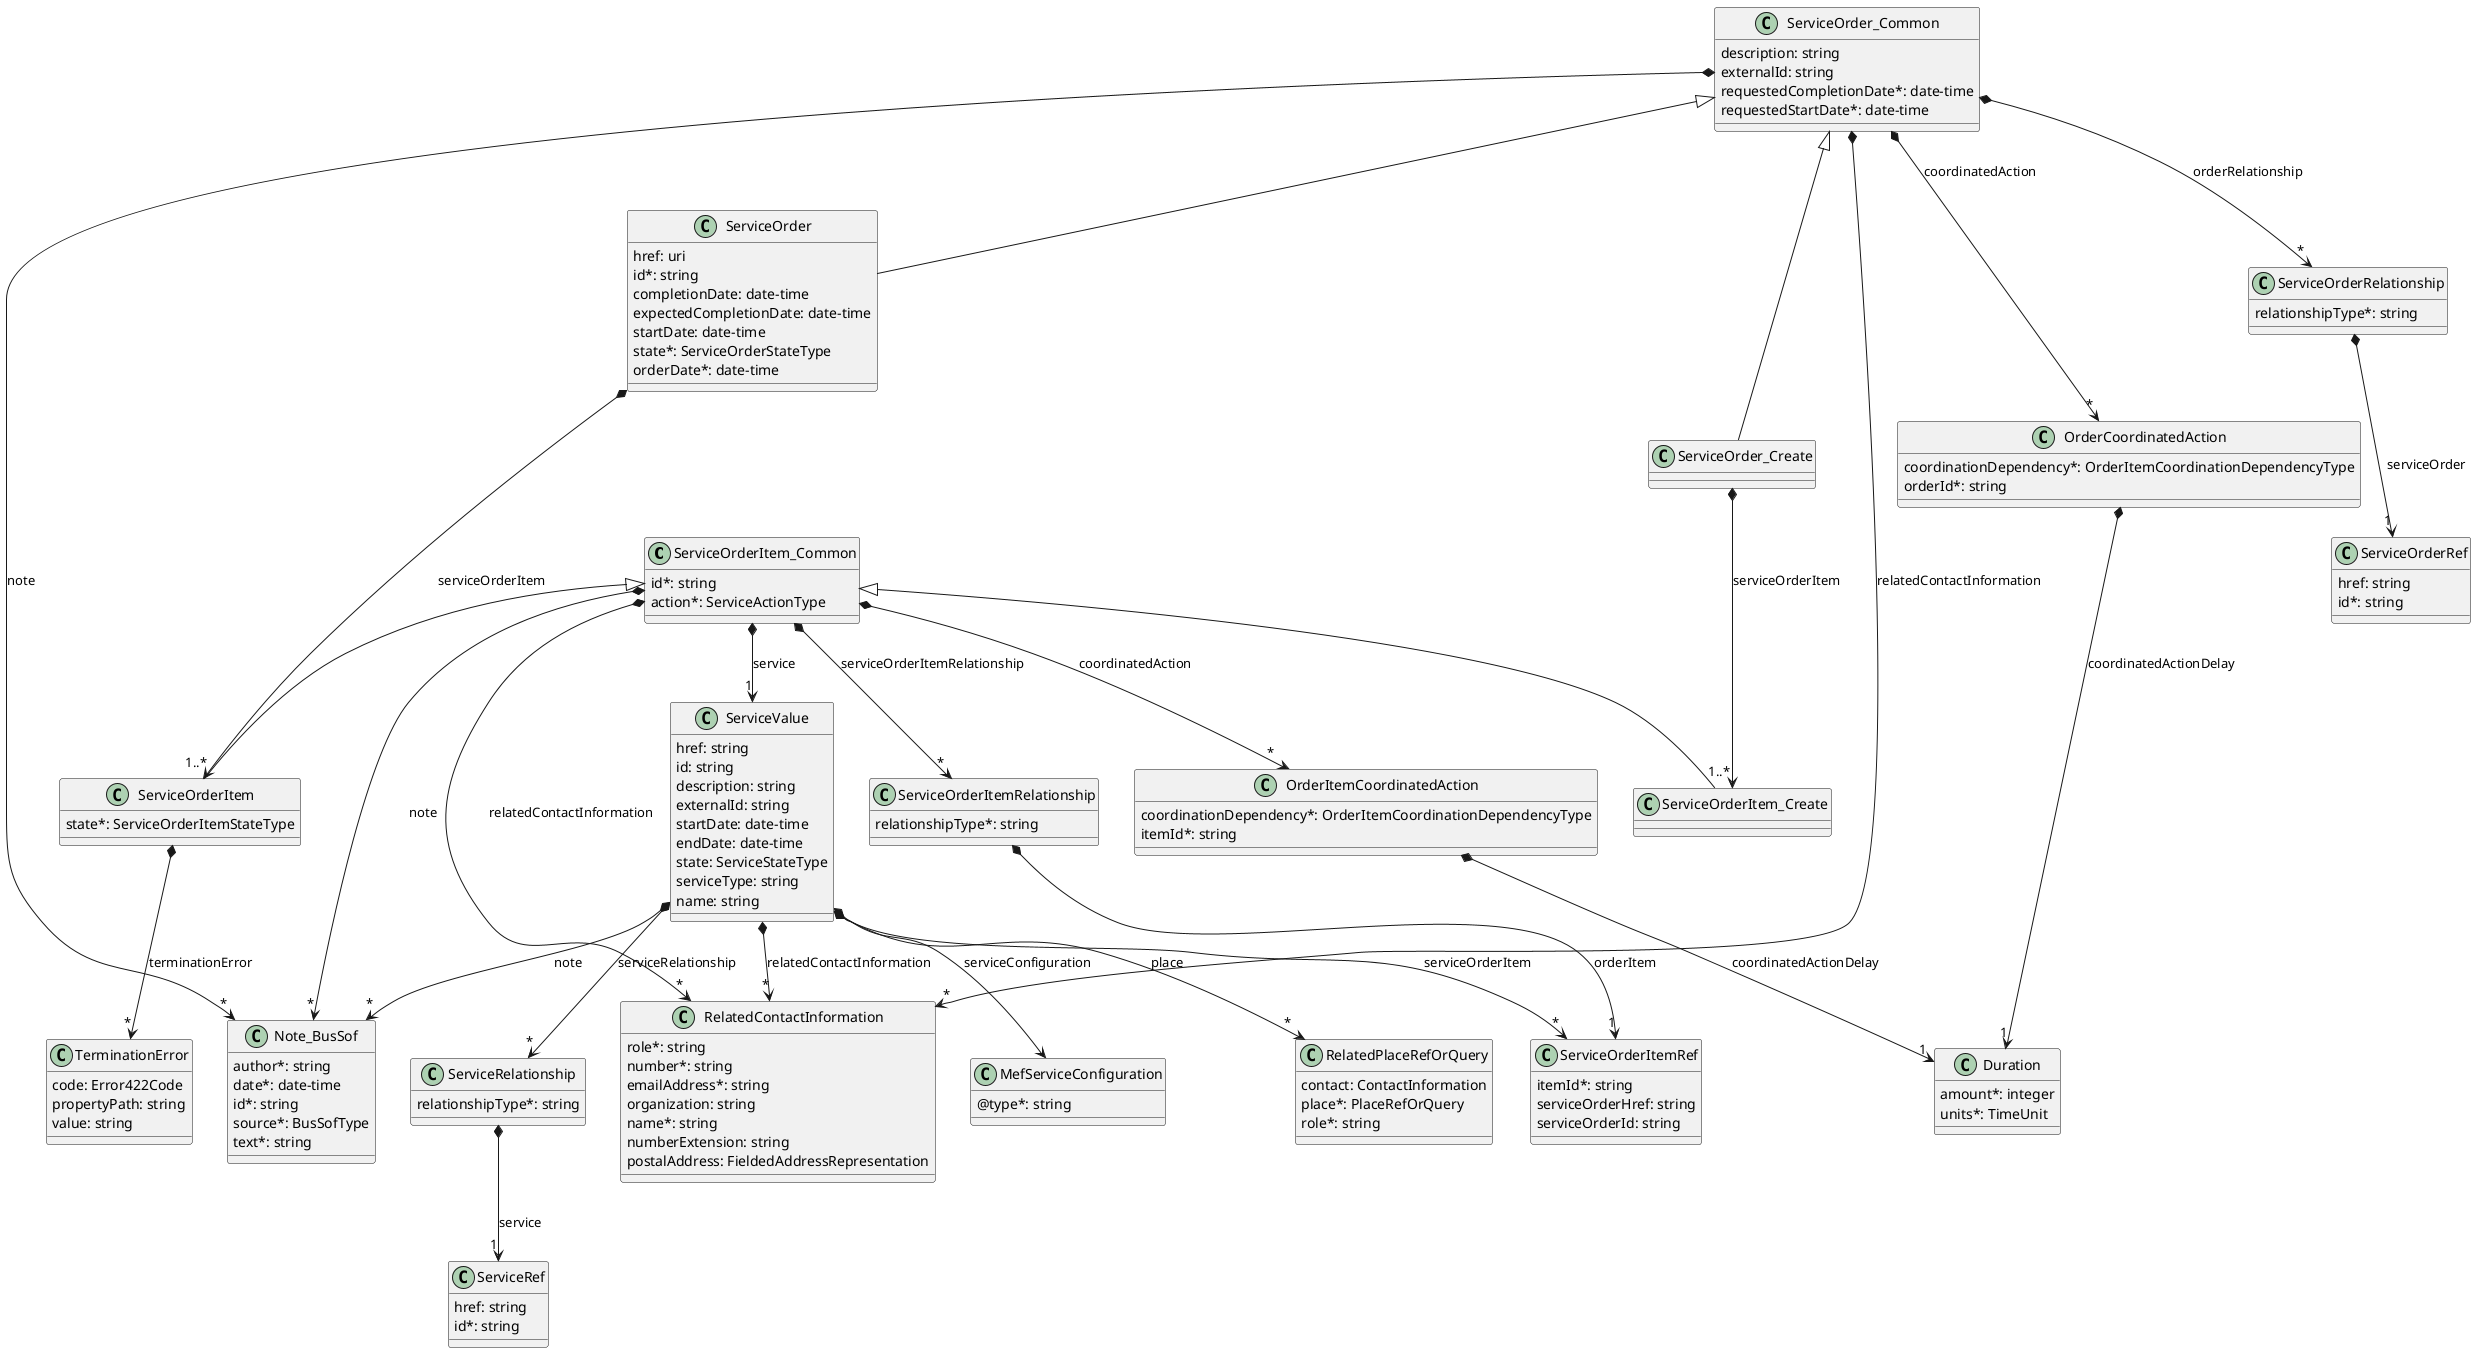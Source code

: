 @startuml

ServiceOrderItem_Common -u[hidden]-> ServiceOrder
class Duration {

    amount*: integer
    units*: TimeUnit
}



class MefServiceConfiguration {

    @type*: string
}



class Note_BusSof {

    author*: string
    date*: date-time
    id*: string
    source*: BusSofType
    text*: string
}



class OrderCoordinatedAction {

    coordinationDependency*: OrderItemCoordinationDependencyType
    orderId*: string
}

OrderCoordinatedAction *-->"1" Duration : coordinatedActionDelay


class OrderItemCoordinatedAction {

    coordinationDependency*: OrderItemCoordinationDependencyType
    itemId*: string
}

OrderItemCoordinatedAction *-->"1" Duration : coordinatedActionDelay


class RelatedContactInformation {

    role*: string
    number*: string
    emailAddress*: string
    organization: string
    name*: string
    numberExtension: string
    postalAddress: FieldedAddressRepresentation
}


class RelatedPlaceRefOrQuery {
    contact: ContactInformation
    place*: PlaceRefOrQuery
    role*: string
}

class ServiceOrder {

    href: uri
    id*: string
    completionDate: date-time
    expectedCompletionDate: date-time
    startDate: date-time
    state*: ServiceOrderStateType
    orderDate*: date-time
}
ServiceOrder_Common <|-- ServiceOrder

ServiceOrder *-->"1..*" ServiceOrderItem : serviceOrderItem


class ServiceOrderItem {

    state*: ServiceOrderItemStateType
}
ServiceOrderItem_Common <|-- ServiceOrderItem

ServiceOrderItem *-->"*" TerminationError : terminationError


class ServiceOrderItemRef {

    itemId*: string
    serviceOrderHref: string
    serviceOrderId: string
}



class ServiceOrderItemRelationship {

    relationshipType*: string
}

ServiceOrderItemRelationship *-->"1" ServiceOrderItemRef : orderItem


class ServiceOrderItem_Common {

    id*: string
    action*: ServiceActionType
}

ServiceOrderItem_Common *-->"*" OrderItemCoordinatedAction : coordinatedAction
ServiceOrderItem_Common *-->"*" Note_BusSof : note
ServiceOrderItem_Common *-->"*" RelatedContactInformation : relatedContactInformation
ServiceOrderItem_Common *-->"1" ServiceValue : service
ServiceOrderItem_Common *-->"*" ServiceOrderItemRelationship : serviceOrderItemRelationship


class ServiceOrderItem_Create {

}
ServiceOrderItem_Common <|-- ServiceOrderItem_Create



class ServiceOrderRef {

    href: string
    id*: string
}



class ServiceOrderRelationship {

    relationshipType*: string
}

ServiceOrderRelationship *-->"1" ServiceOrderRef : serviceOrder

class ServiceOrder_Common {

    description: string
    externalId: string
    requestedCompletionDate*: date-time
    requestedStartDate*: date-time
}

ServiceOrder_Common *-->"*" OrderCoordinatedAction : coordinatedAction
ServiceOrder_Common *-->"*" Note_BusSof : note
ServiceOrder_Common *-->"*" ServiceOrderRelationship : orderRelationship
ServiceOrder_Common *-->"*" RelatedContactInformation : relatedContactInformation


class ServiceOrder_Create {

}
ServiceOrder_Common <|-- ServiceOrder_Create

ServiceOrder_Create *-->"1..*" ServiceOrderItem_Create : serviceOrderItem


class ServiceRef {

    href: string
    id*: string
}



class ServiceRelationship {

    relationshipType*: string
}

ServiceRelationship *-->"1" ServiceRef : service

class ServiceValue {

    href: string
    id: string
    description: string
    externalId: string
    startDate: date-time
    endDate: date-time
    state: ServiceStateType
    serviceType: string
    name: string
}

ServiceValue *-->"*" Note_BusSof : note
ServiceValue *-->"*" ServiceRelationship : serviceRelationship
ServiceValue *-->"*" RelatedContactInformation : relatedContactInformation
ServiceValue *-->"*" RelatedPlaceRefOrQuery : place
ServiceValue *--> MefServiceConfiguration : serviceConfiguration
ServiceValue *-->"*" ServiceOrderItemRef : serviceOrderItem


class TerminationError {

    code: Error422Code
    propertyPath: string
    value: string
}


@enduml

